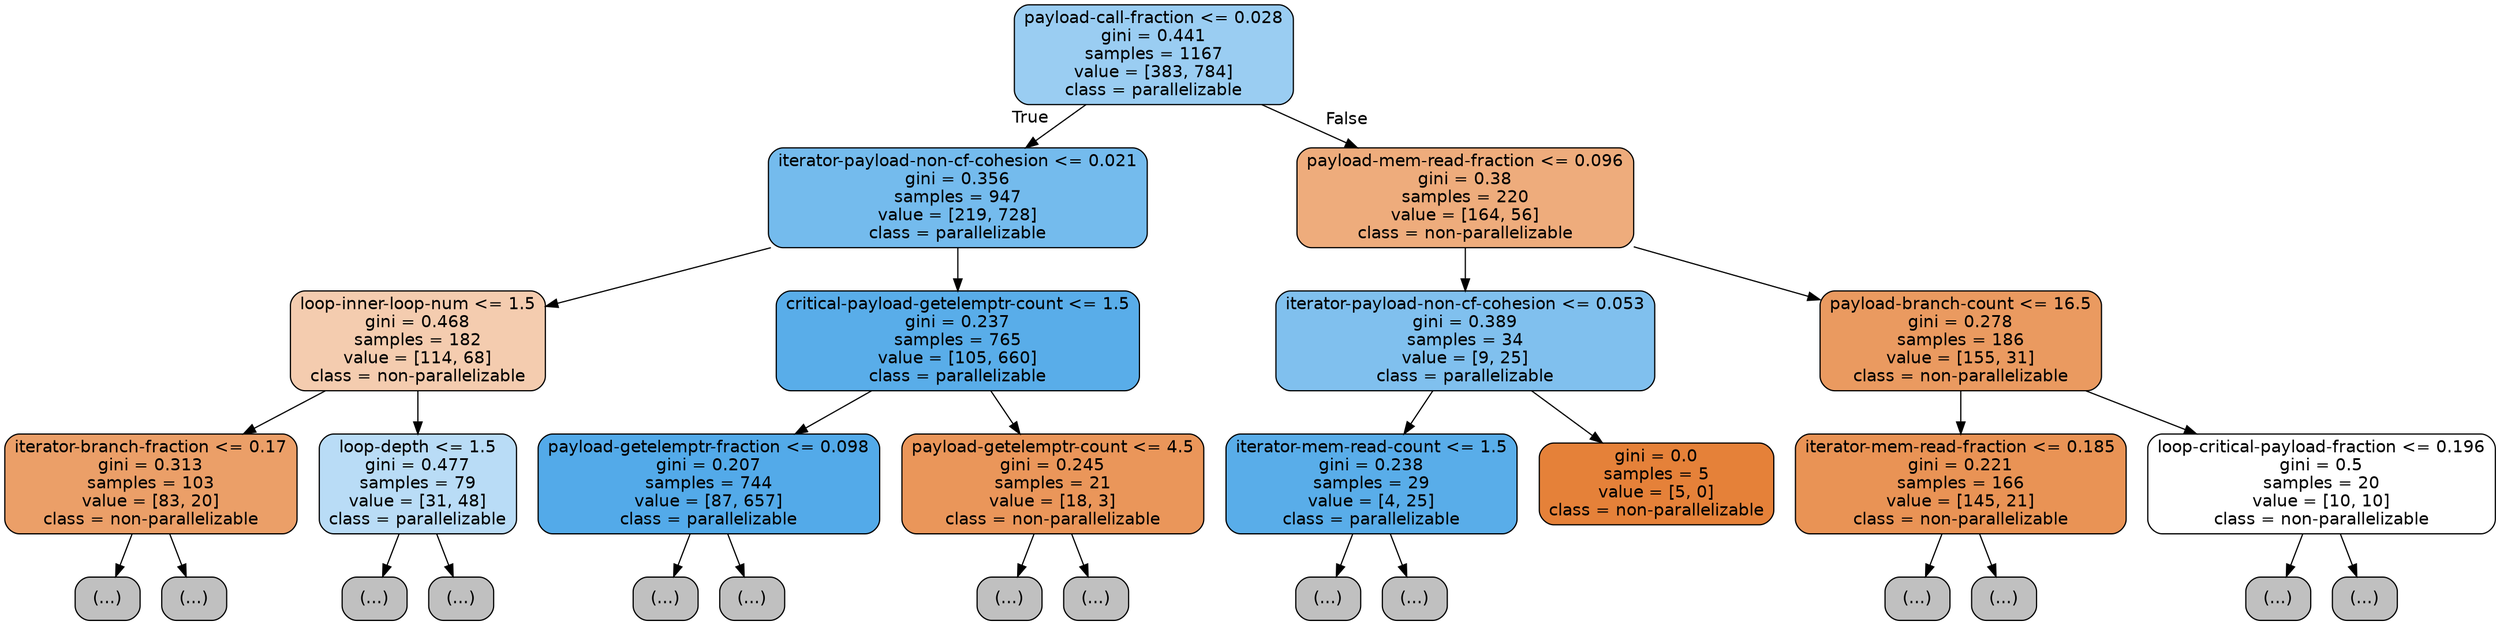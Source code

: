 digraph Tree {
node [shape=box, style="filled, rounded", color="black", fontname=helvetica] ;
edge [fontname=helvetica] ;
0 [label="payload-call-fraction <= 0.028\ngini = 0.441\nsamples = 1167\nvalue = [383, 784]\nclass = parallelizable", fillcolor="#399de582"] ;
1 [label="iterator-payload-non-cf-cohesion <= 0.021\ngini = 0.356\nsamples = 947\nvalue = [219, 728]\nclass = parallelizable", fillcolor="#399de5b2"] ;
0 -> 1 [labeldistance=2.5, labelangle=45, headlabel="True"] ;
2 [label="loop-inner-loop-num <= 1.5\ngini = 0.468\nsamples = 182\nvalue = [114, 68]\nclass = non-parallelizable", fillcolor="#e5813967"] ;
1 -> 2 ;
3 [label="iterator-branch-fraction <= 0.17\ngini = 0.313\nsamples = 103\nvalue = [83, 20]\nclass = non-parallelizable", fillcolor="#e58139c2"] ;
2 -> 3 ;
4 [label="(...)", fillcolor="#C0C0C0"] ;
3 -> 4 ;
23 [label="(...)", fillcolor="#C0C0C0"] ;
3 -> 23 ;
30 [label="loop-depth <= 1.5\ngini = 0.477\nsamples = 79\nvalue = [31, 48]\nclass = parallelizable", fillcolor="#399de55a"] ;
2 -> 30 ;
31 [label="(...)", fillcolor="#C0C0C0"] ;
30 -> 31 ;
38 [label="(...)", fillcolor="#C0C0C0"] ;
30 -> 38 ;
53 [label="critical-payload-getelemptr-count <= 1.5\ngini = 0.237\nsamples = 765\nvalue = [105, 660]\nclass = parallelizable", fillcolor="#399de5d6"] ;
1 -> 53 ;
54 [label="payload-getelemptr-fraction <= 0.098\ngini = 0.207\nsamples = 744\nvalue = [87, 657]\nclass = parallelizable", fillcolor="#399de5dd"] ;
53 -> 54 ;
55 [label="(...)", fillcolor="#C0C0C0"] ;
54 -> 55 ;
56 [label="(...)", fillcolor="#C0C0C0"] ;
54 -> 56 ;
181 [label="payload-getelemptr-count <= 4.5\ngini = 0.245\nsamples = 21\nvalue = [18, 3]\nclass = non-parallelizable", fillcolor="#e58139d4"] ;
53 -> 181 ;
182 [label="(...)", fillcolor="#C0C0C0"] ;
181 -> 182 ;
183 [label="(...)", fillcolor="#C0C0C0"] ;
181 -> 183 ;
188 [label="payload-mem-read-fraction <= 0.096\ngini = 0.38\nsamples = 220\nvalue = [164, 56]\nclass = non-parallelizable", fillcolor="#e58139a8"] ;
0 -> 188 [labeldistance=2.5, labelangle=-45, headlabel="False"] ;
189 [label="iterator-payload-non-cf-cohesion <= 0.053\ngini = 0.389\nsamples = 34\nvalue = [9, 25]\nclass = parallelizable", fillcolor="#399de5a3"] ;
188 -> 189 ;
190 [label="iterator-mem-read-count <= 1.5\ngini = 0.238\nsamples = 29\nvalue = [4, 25]\nclass = parallelizable", fillcolor="#399de5d6"] ;
189 -> 190 ;
191 [label="(...)", fillcolor="#C0C0C0"] ;
190 -> 191 ;
194 [label="(...)", fillcolor="#C0C0C0"] ;
190 -> 194 ;
195 [label="gini = 0.0\nsamples = 5\nvalue = [5, 0]\nclass = non-parallelizable", fillcolor="#e58139ff"] ;
189 -> 195 ;
196 [label="payload-branch-count <= 16.5\ngini = 0.278\nsamples = 186\nvalue = [155, 31]\nclass = non-parallelizable", fillcolor="#e58139cc"] ;
188 -> 196 ;
197 [label="iterator-mem-read-fraction <= 0.185\ngini = 0.221\nsamples = 166\nvalue = [145, 21]\nclass = non-parallelizable", fillcolor="#e58139da"] ;
196 -> 197 ;
198 [label="(...)", fillcolor="#C0C0C0"] ;
197 -> 198 ;
223 [label="(...)", fillcolor="#C0C0C0"] ;
197 -> 223 ;
234 [label="loop-critical-payload-fraction <= 0.196\ngini = 0.5\nsamples = 20\nvalue = [10, 10]\nclass = non-parallelizable", fillcolor="#e5813900"] ;
196 -> 234 ;
235 [label="(...)", fillcolor="#C0C0C0"] ;
234 -> 235 ;
242 [label="(...)", fillcolor="#C0C0C0"] ;
234 -> 242 ;
}